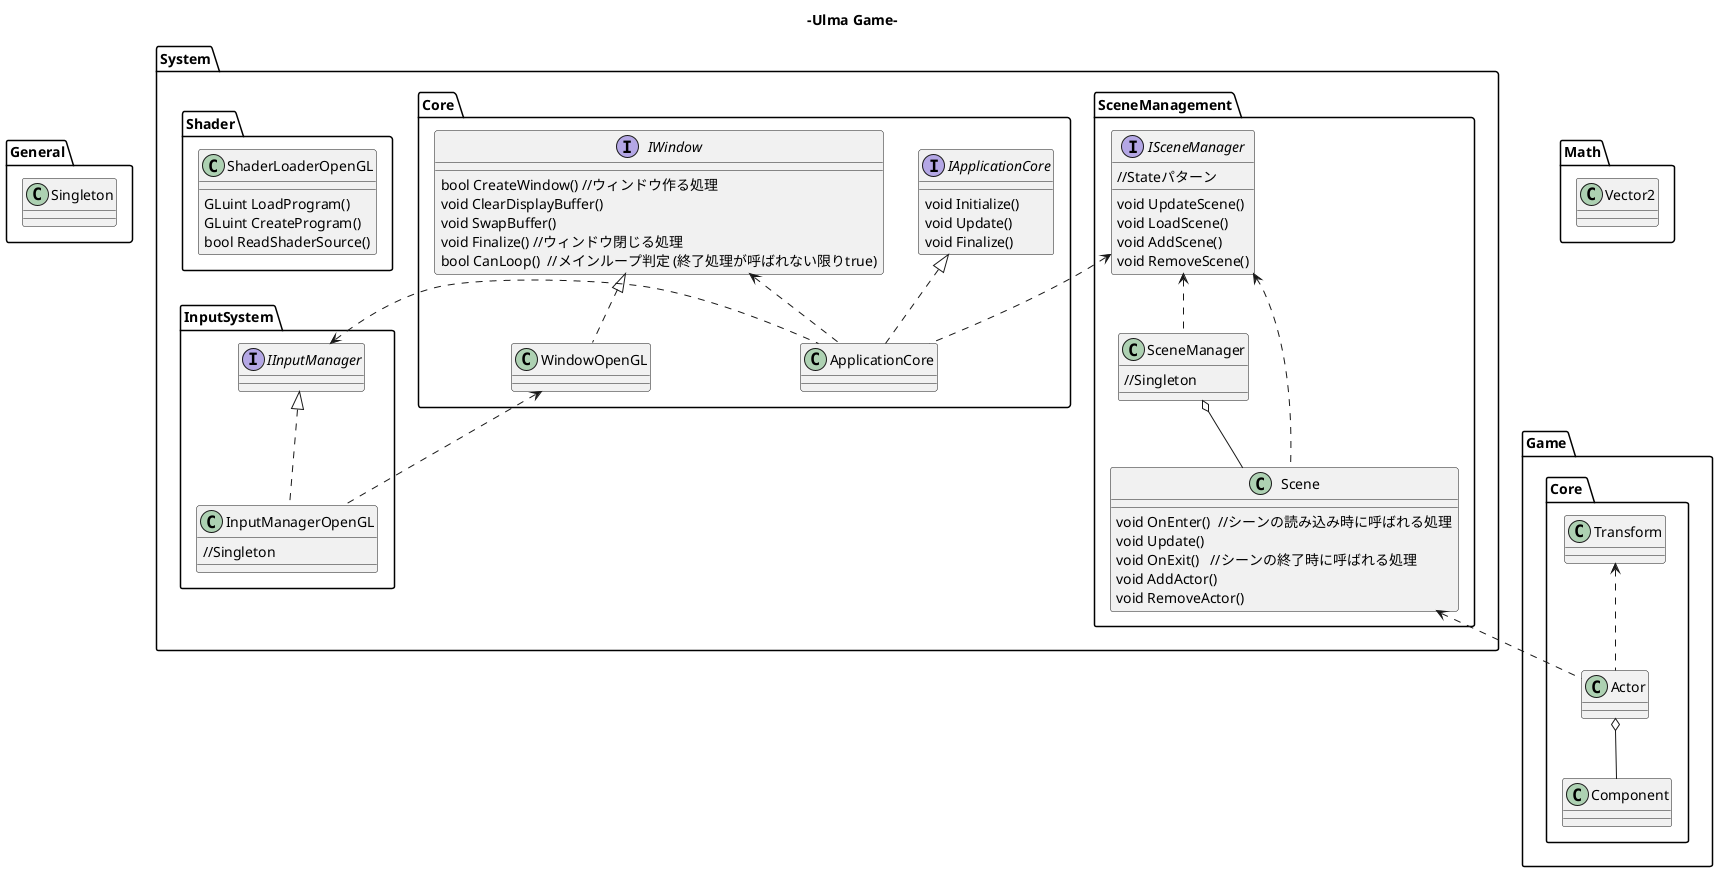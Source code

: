 @startuml
title -Ulma Game-
package General{
    class Singleton{

    }
}

package System{
    package Core{
        interface IWindow{
            bool CreateWindow() //ウィンドウ作る処理
            void ClearDisplayBuffer()
            void SwapBuffer()
            void Finalize() //ウィンドウ閉じる処理
            bool CanLoop()  //メインループ判定 (終了処理が呼ばれない限りtrue)
        }

        class WindowOpenGL{
        }
        IWindow <|.. WindowOpenGL

        interface IApplicationCore{
            void Initialize()
            void Update()
            void Finalize()
        }

        class ApplicationCore{

        }
        IApplicationCore <|.. ApplicationCore
        IWindow <.. ApplicationCore
    }

    package SceneManagement{
        interface ISceneManager{
            //Stateパターン
            void UpdateScene()
            void LoadScene()
            void AddScene()
            void RemoveScene()
        }

        class SceneManager{
            //Singleton
        }

        class Scene{
            void OnEnter()  //シーンの読み込み時に呼ばれる処理
            void Update()
            void OnExit()   //シーンの終了時に呼ばれる処理
            void AddActor()
            void RemoveActor()
        }
        ISceneManager <.. SceneManager
        ISceneManager <.. Scene
        SceneManager o-- Scene
    }
    ISceneManager <.. ApplicationCore

    package InputSystem{
        interface IInputManager{

        }

        class InputManagerOpenGL{
            //Singleton
        }
        IInputManager <|.. InputManagerOpenGL
        WindowOpenGL <.. InputManagerOpenGL
        IInputManager <.. ApplicationCore
    }

    package Shader{
        class ShaderLoaderOpenGL{
            GLuint LoadProgram()
            GLuint CreateProgram()
            bool ReadShaderSource()
        }
    }
}

package Math{
    class Vector2{

    }
}

package Game{
    package "Core " {
        class Actor{

        }

        class Component{
            
        }

        class Transform{

        }
        Transform <.. Actor
    }
}
Scene <.. Actor
Actor o-- Component
@enduml